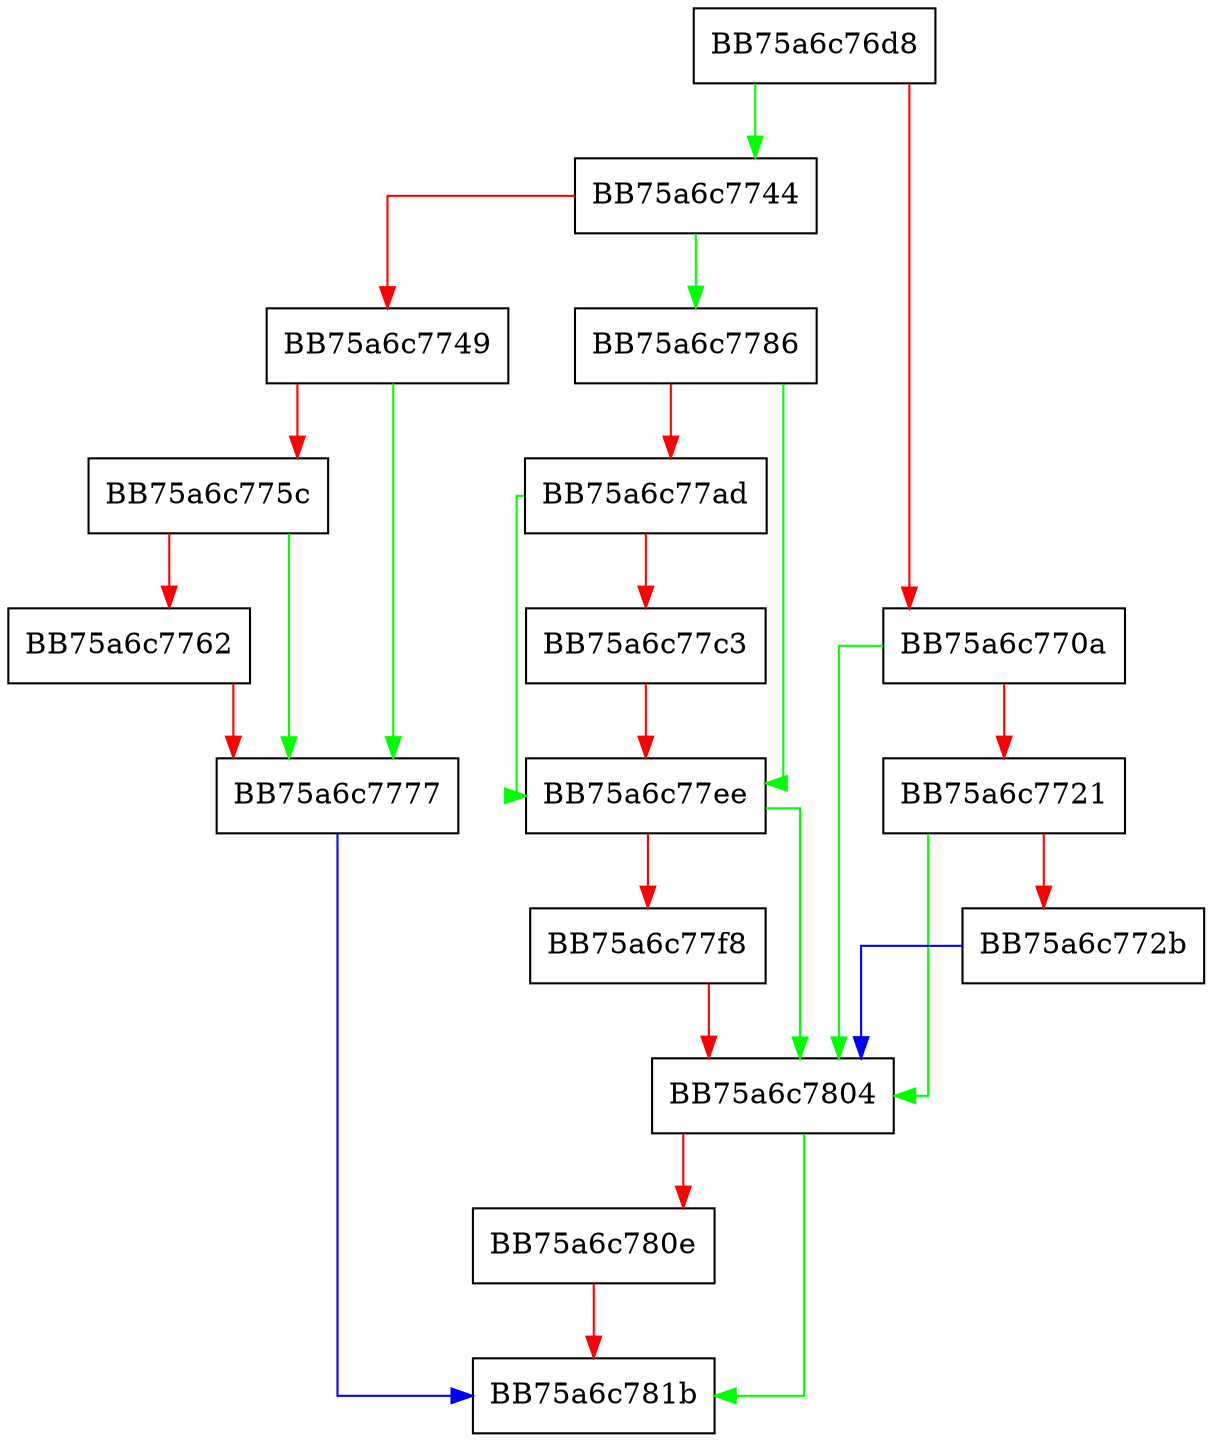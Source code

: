 digraph AddMemDeviceId {
  node [shape="box"];
  graph [splines=ortho];
  BB75a6c76d8 -> BB75a6c7744 [color="green"];
  BB75a6c76d8 -> BB75a6c770a [color="red"];
  BB75a6c770a -> BB75a6c7804 [color="green"];
  BB75a6c770a -> BB75a6c7721 [color="red"];
  BB75a6c7721 -> BB75a6c7804 [color="green"];
  BB75a6c7721 -> BB75a6c772b [color="red"];
  BB75a6c772b -> BB75a6c7804 [color="blue"];
  BB75a6c7744 -> BB75a6c7786 [color="green"];
  BB75a6c7744 -> BB75a6c7749 [color="red"];
  BB75a6c7749 -> BB75a6c7777 [color="green"];
  BB75a6c7749 -> BB75a6c775c [color="red"];
  BB75a6c775c -> BB75a6c7777 [color="green"];
  BB75a6c775c -> BB75a6c7762 [color="red"];
  BB75a6c7762 -> BB75a6c7777 [color="red"];
  BB75a6c7777 -> BB75a6c781b [color="blue"];
  BB75a6c7786 -> BB75a6c77ee [color="green"];
  BB75a6c7786 -> BB75a6c77ad [color="red"];
  BB75a6c77ad -> BB75a6c77ee [color="green"];
  BB75a6c77ad -> BB75a6c77c3 [color="red"];
  BB75a6c77c3 -> BB75a6c77ee [color="red"];
  BB75a6c77ee -> BB75a6c7804 [color="green"];
  BB75a6c77ee -> BB75a6c77f8 [color="red"];
  BB75a6c77f8 -> BB75a6c7804 [color="red"];
  BB75a6c7804 -> BB75a6c781b [color="green"];
  BB75a6c7804 -> BB75a6c780e [color="red"];
  BB75a6c780e -> BB75a6c781b [color="red"];
}